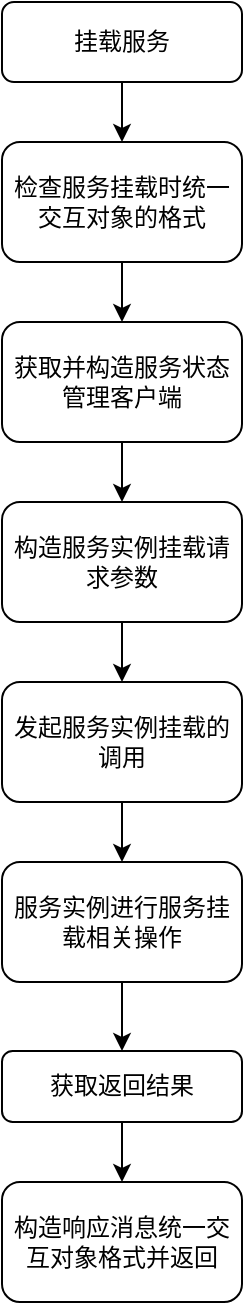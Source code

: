 <mxfile version="24.2.2" type="github">
  <diagram name="第 1 页" id="aKP4vSBZijNV9WoqjYUs">
    <mxGraphModel dx="1042" dy="535" grid="1" gridSize="10" guides="1" tooltips="1" connect="1" arrows="1" fold="1" page="1" pageScale="1" pageWidth="827" pageHeight="1169" math="0" shadow="0">
      <root>
        <mxCell id="0" />
        <mxCell id="1" parent="0" />
        <mxCell id="CDus9VyTco_ZmJK8PsMG-10" style="edgeStyle=orthogonalEdgeStyle;rounded=0;orthogonalLoop=1;jettySize=auto;html=1;entryX=0.5;entryY=0;entryDx=0;entryDy=0;" edge="1" parent="1" source="CDus9VyTco_ZmJK8PsMG-1" target="CDus9VyTco_ZmJK8PsMG-3">
          <mxGeometry relative="1" as="geometry" />
        </mxCell>
        <mxCell id="CDus9VyTco_ZmJK8PsMG-1" value="检查服务挂载时统一交互对象的格式" style="rounded=1;whiteSpace=wrap;html=1;" vertex="1" parent="1">
          <mxGeometry x="330" y="130" width="120" height="60" as="geometry" />
        </mxCell>
        <mxCell id="CDus9VyTco_ZmJK8PsMG-9" style="edgeStyle=orthogonalEdgeStyle;rounded=0;orthogonalLoop=1;jettySize=auto;html=1;" edge="1" parent="1" source="CDus9VyTco_ZmJK8PsMG-2" target="CDus9VyTco_ZmJK8PsMG-1">
          <mxGeometry relative="1" as="geometry" />
        </mxCell>
        <mxCell id="CDus9VyTco_ZmJK8PsMG-2" value="挂载服务" style="rounded=1;whiteSpace=wrap;html=1;" vertex="1" parent="1">
          <mxGeometry x="330" y="60" width="120" height="40" as="geometry" />
        </mxCell>
        <mxCell id="CDus9VyTco_ZmJK8PsMG-11" style="edgeStyle=orthogonalEdgeStyle;rounded=0;orthogonalLoop=1;jettySize=auto;html=1;entryX=0.5;entryY=0;entryDx=0;entryDy=0;" edge="1" parent="1" source="CDus9VyTco_ZmJK8PsMG-3" target="CDus9VyTco_ZmJK8PsMG-4">
          <mxGeometry relative="1" as="geometry" />
        </mxCell>
        <mxCell id="CDus9VyTco_ZmJK8PsMG-3" value="获取并构造服务状态管理客户端" style="rounded=1;whiteSpace=wrap;html=1;" vertex="1" parent="1">
          <mxGeometry x="330" y="220" width="120" height="60" as="geometry" />
        </mxCell>
        <mxCell id="CDus9VyTco_ZmJK8PsMG-12" value="" style="edgeStyle=orthogonalEdgeStyle;rounded=0;orthogonalLoop=1;jettySize=auto;html=1;" edge="1" parent="1" source="CDus9VyTco_ZmJK8PsMG-4" target="CDus9VyTco_ZmJK8PsMG-5">
          <mxGeometry relative="1" as="geometry" />
        </mxCell>
        <mxCell id="CDus9VyTco_ZmJK8PsMG-4" value="构造服务实例挂载请求参数" style="rounded=1;whiteSpace=wrap;html=1;" vertex="1" parent="1">
          <mxGeometry x="330" y="310" width="120" height="60" as="geometry" />
        </mxCell>
        <mxCell id="CDus9VyTco_ZmJK8PsMG-13" style="edgeStyle=orthogonalEdgeStyle;rounded=0;orthogonalLoop=1;jettySize=auto;html=1;entryX=0.5;entryY=0;entryDx=0;entryDy=0;" edge="1" parent="1" source="CDus9VyTco_ZmJK8PsMG-5" target="CDus9VyTco_ZmJK8PsMG-6">
          <mxGeometry relative="1" as="geometry" />
        </mxCell>
        <mxCell id="CDus9VyTco_ZmJK8PsMG-5" value="发起服务实例挂载的调用" style="rounded=1;whiteSpace=wrap;html=1;" vertex="1" parent="1">
          <mxGeometry x="330" y="400" width="120" height="60" as="geometry" />
        </mxCell>
        <mxCell id="CDus9VyTco_ZmJK8PsMG-14" style="edgeStyle=orthogonalEdgeStyle;rounded=0;orthogonalLoop=1;jettySize=auto;html=1;entryX=0.5;entryY=0;entryDx=0;entryDy=0;" edge="1" parent="1" source="CDus9VyTco_ZmJK8PsMG-6" target="CDus9VyTco_ZmJK8PsMG-7">
          <mxGeometry relative="1" as="geometry" />
        </mxCell>
        <mxCell id="CDus9VyTco_ZmJK8PsMG-6" value="服务实例进行服务挂载相关操作" style="rounded=1;whiteSpace=wrap;html=1;" vertex="1" parent="1">
          <mxGeometry x="330" y="490" width="120" height="60" as="geometry" />
        </mxCell>
        <mxCell id="CDus9VyTco_ZmJK8PsMG-15" style="edgeStyle=orthogonalEdgeStyle;rounded=0;orthogonalLoop=1;jettySize=auto;html=1;" edge="1" parent="1" source="CDus9VyTco_ZmJK8PsMG-7" target="CDus9VyTco_ZmJK8PsMG-8">
          <mxGeometry relative="1" as="geometry" />
        </mxCell>
        <mxCell id="CDus9VyTco_ZmJK8PsMG-7" value="获取返回结果" style="rounded=1;whiteSpace=wrap;html=1;" vertex="1" parent="1">
          <mxGeometry x="330" y="584.5" width="120" height="35.5" as="geometry" />
        </mxCell>
        <mxCell id="CDus9VyTco_ZmJK8PsMG-8" value="构造响应消息统一交互对象格式并返回" style="rounded=1;whiteSpace=wrap;html=1;" vertex="1" parent="1">
          <mxGeometry x="330" y="650" width="120" height="60" as="geometry" />
        </mxCell>
      </root>
    </mxGraphModel>
  </diagram>
</mxfile>
